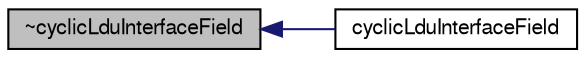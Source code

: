 digraph "~cyclicLduInterfaceField"
{
  bgcolor="transparent";
  edge [fontname="FreeSans",fontsize="10",labelfontname="FreeSans",labelfontsize="10"];
  node [fontname="FreeSans",fontsize="10",shape=record];
  rankdir="LR";
  Node15 [label="~cyclicLduInterfaceField",height=0.2,width=0.4,color="black", fillcolor="grey75", style="filled", fontcolor="black"];
  Node15 -> Node16 [dir="back",color="midnightblue",fontsize="10",style="solid",fontname="FreeSans"];
  Node16 [label="cyclicLduInterfaceField",height=0.2,width=0.4,color="black",URL="$a26866.html#aebf443af0562e52de6af7c6d9fbb49c7",tooltip="Construct given coupled patch. "];
}
